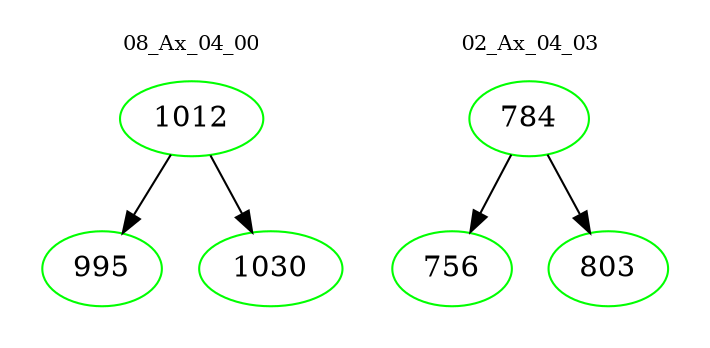 digraph{
subgraph cluster_0 {
color = white
label = "08_Ax_04_00";
fontsize=10;
T0_1012 [label="1012", color="green"]
T0_1012 -> T0_995 [color="black"]
T0_995 [label="995", color="green"]
T0_1012 -> T0_1030 [color="black"]
T0_1030 [label="1030", color="green"]
}
subgraph cluster_1 {
color = white
label = "02_Ax_04_03";
fontsize=10;
T1_784 [label="784", color="green"]
T1_784 -> T1_756 [color="black"]
T1_756 [label="756", color="green"]
T1_784 -> T1_803 [color="black"]
T1_803 [label="803", color="green"]
}
}
